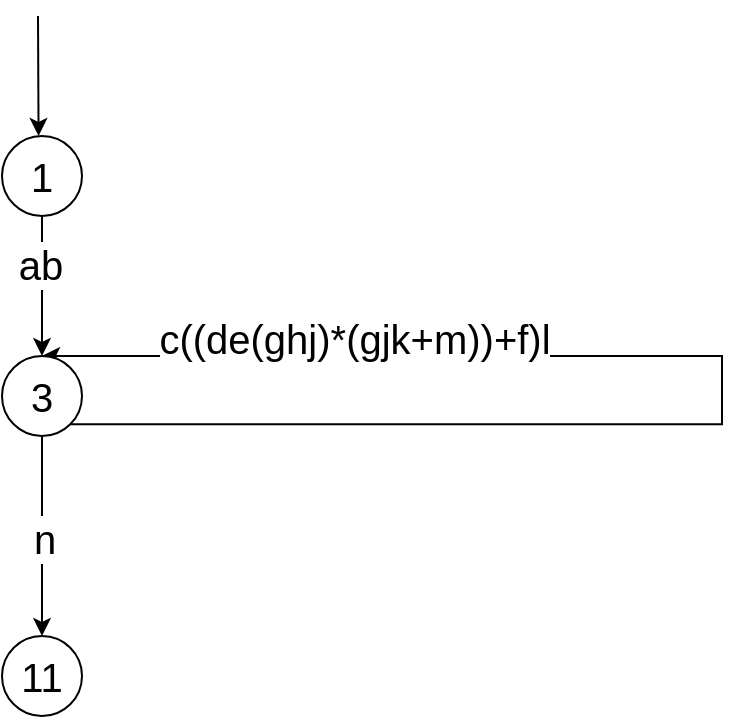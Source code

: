 <mxfile version="12.4.2" type="device" pages="1"><diagram id="Y4E_B48xKyCpDTTQiQhL" name="第 1 页"><mxGraphModel dx="880" dy="666" grid="1" gridSize="10" guides="1" tooltips="1" connect="1" arrows="1" fold="1" page="1" pageScale="1" pageWidth="1920" pageHeight="1200" math="0" shadow="0"><root><mxCell id="0"/><mxCell id="1" parent="0"/><mxCell id="lpCUGWqLysZ3hWsGfyux-1" style="edgeStyle=orthogonalEdgeStyle;rounded=0;orthogonalLoop=1;jettySize=auto;html=1;exitX=0.5;exitY=1;exitDx=0;exitDy=0;fontSize=20;" edge="1" parent="1" source="lpCUGWqLysZ3hWsGfyux-3" target="lpCUGWqLysZ3hWsGfyux-8"><mxGeometry relative="1" as="geometry"/></mxCell><mxCell id="lpCUGWqLysZ3hWsGfyux-2" value="ab" style="text;html=1;align=center;verticalAlign=middle;resizable=0;points=[];;labelBackgroundColor=#ffffff;fontSize=20;" vertex="1" connectable="0" parent="lpCUGWqLysZ3hWsGfyux-1"><mxGeometry x="-0.32" y="-1" relative="1" as="geometry"><mxPoint as="offset"/></mxGeometry></mxCell><mxCell id="lpCUGWqLysZ3hWsGfyux-3" value="1" style="ellipse;whiteSpace=wrap;html=1;aspect=fixed;fontSize=20;" vertex="1" parent="1"><mxGeometry x="140" y="140" width="40" height="40" as="geometry"/></mxCell><mxCell id="lpCUGWqLysZ3hWsGfyux-6" style="rounded=0;orthogonalLoop=1;jettySize=auto;html=1;exitX=0.5;exitY=1;exitDx=0;exitDy=0;entryX=0.5;entryY=0;entryDx=0;entryDy=0;fontSize=20;" edge="1" parent="1" source="lpCUGWqLysZ3hWsGfyux-8" target="lpCUGWqLysZ3hWsGfyux-15"><mxGeometry relative="1" as="geometry"/></mxCell><mxCell id="lpCUGWqLysZ3hWsGfyux-7" value="n" style="text;html=1;align=center;verticalAlign=middle;resizable=0;points=[];;labelBackgroundColor=#ffffff;fontSize=20;" vertex="1" connectable="0" parent="lpCUGWqLysZ3hWsGfyux-6"><mxGeometry y="1" relative="1" as="geometry"><mxPoint y="1" as="offset"/></mxGeometry></mxCell><mxCell id="lpCUGWqLysZ3hWsGfyux-17" style="edgeStyle=orthogonalEdgeStyle;rounded=0;orthogonalLoop=1;jettySize=auto;html=1;exitX=1;exitY=1;exitDx=0;exitDy=0;" edge="1" parent="1" source="lpCUGWqLysZ3hWsGfyux-8"><mxGeometry relative="1" as="geometry"><mxPoint x="160" y="250" as="targetPoint"/><Array as="points"><mxPoint x="500" y="284"/><mxPoint x="500" y="250"/></Array></mxGeometry></mxCell><mxCell id="lpCUGWqLysZ3hWsGfyux-8" value="3" style="ellipse;whiteSpace=wrap;html=1;aspect=fixed;fontSize=20;" vertex="1" parent="1"><mxGeometry x="140" y="250" width="40" height="40" as="geometry"/></mxCell><mxCell id="lpCUGWqLysZ3hWsGfyux-15" value="11" style="ellipse;whiteSpace=wrap;html=1;aspect=fixed;fontSize=20;" vertex="1" parent="1"><mxGeometry x="140" y="390" width="40" height="40" as="geometry"/></mxCell><mxCell id="lpCUGWqLysZ3hWsGfyux-16" style="rounded=0;orthogonalLoop=1;jettySize=auto;html=1;entryX=1;entryY=0;entryDx=0;entryDy=0;fontSize=20;" edge="1" parent="1"><mxGeometry relative="1" as="geometry"><mxPoint x="158" y="80" as="sourcePoint"/><mxPoint x="158.282" y="139.998" as="targetPoint"/></mxGeometry></mxCell><mxCell id="lpCUGWqLysZ3hWsGfyux-19" value="c((de(ghj)*(gjk+m))+f)l" style="text;html=1;align=center;verticalAlign=middle;resizable=0;points=[];;labelBackgroundColor=#ffffff;fontSize=20;" vertex="1" connectable="0" parent="1"><mxGeometry x="270" y="350" as="geometry"><mxPoint x="46" y="-109" as="offset"/></mxGeometry></mxCell></root></mxGraphModel></diagram></mxfile>